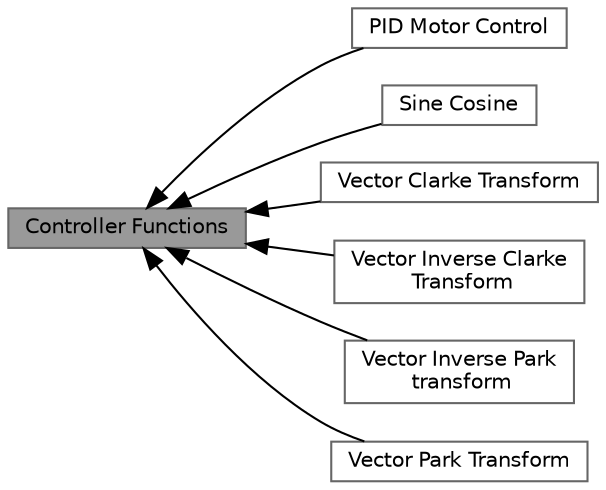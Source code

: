 digraph "Controller Functions"
{
 // LATEX_PDF_SIZE
  bgcolor="transparent";
  edge [fontname=Helvetica,fontsize=10,labelfontname=Helvetica,labelfontsize=10];
  node [fontname=Helvetica,fontsize=10,shape=box,height=0.2,width=0.4];
  rankdir=LR;
  Node3 [id="Node000003",label="PID Motor Control",height=0.2,width=0.4,color="grey40", fillcolor="white", style="filled",URL="$group___p_i_d.html",tooltip=" "];
  Node2 [id="Node000002",label="Sine Cosine",height=0.2,width=0.4,color="grey40", fillcolor="white", style="filled",URL="$group___sin_cos.html",tooltip=" "];
  Node6 [id="Node000006",label="Vector Clarke Transform",height=0.2,width=0.4,color="grey40", fillcolor="white", style="filled",URL="$group__clarke.html",tooltip=" "];
  Node1 [id="Node000001",label="Controller Functions",height=0.2,width=0.4,color="gray40", fillcolor="grey60", style="filled", fontcolor="black",tooltip=" "];
  Node7 [id="Node000007",label="Vector Inverse Clarke\l Transform",height=0.2,width=0.4,color="grey40", fillcolor="white", style="filled",URL="$group__inv__clarke.html",tooltip=" "];
  Node5 [id="Node000005",label="Vector Inverse Park\l transform",height=0.2,width=0.4,color="grey40", fillcolor="white", style="filled",URL="$group__inv__park.html",tooltip=" "];
  Node4 [id="Node000004",label="Vector Park Transform",height=0.2,width=0.4,color="grey40", fillcolor="white", style="filled",URL="$group__park.html",tooltip=" "];
  Node1->Node2 [shape=plaintext, dir="back", style="solid"];
  Node1->Node3 [shape=plaintext, dir="back", style="solid"];
  Node1->Node4 [shape=plaintext, dir="back", style="solid"];
  Node1->Node5 [shape=plaintext, dir="back", style="solid"];
  Node1->Node6 [shape=plaintext, dir="back", style="solid"];
  Node1->Node7 [shape=plaintext, dir="back", style="solid"];
}

